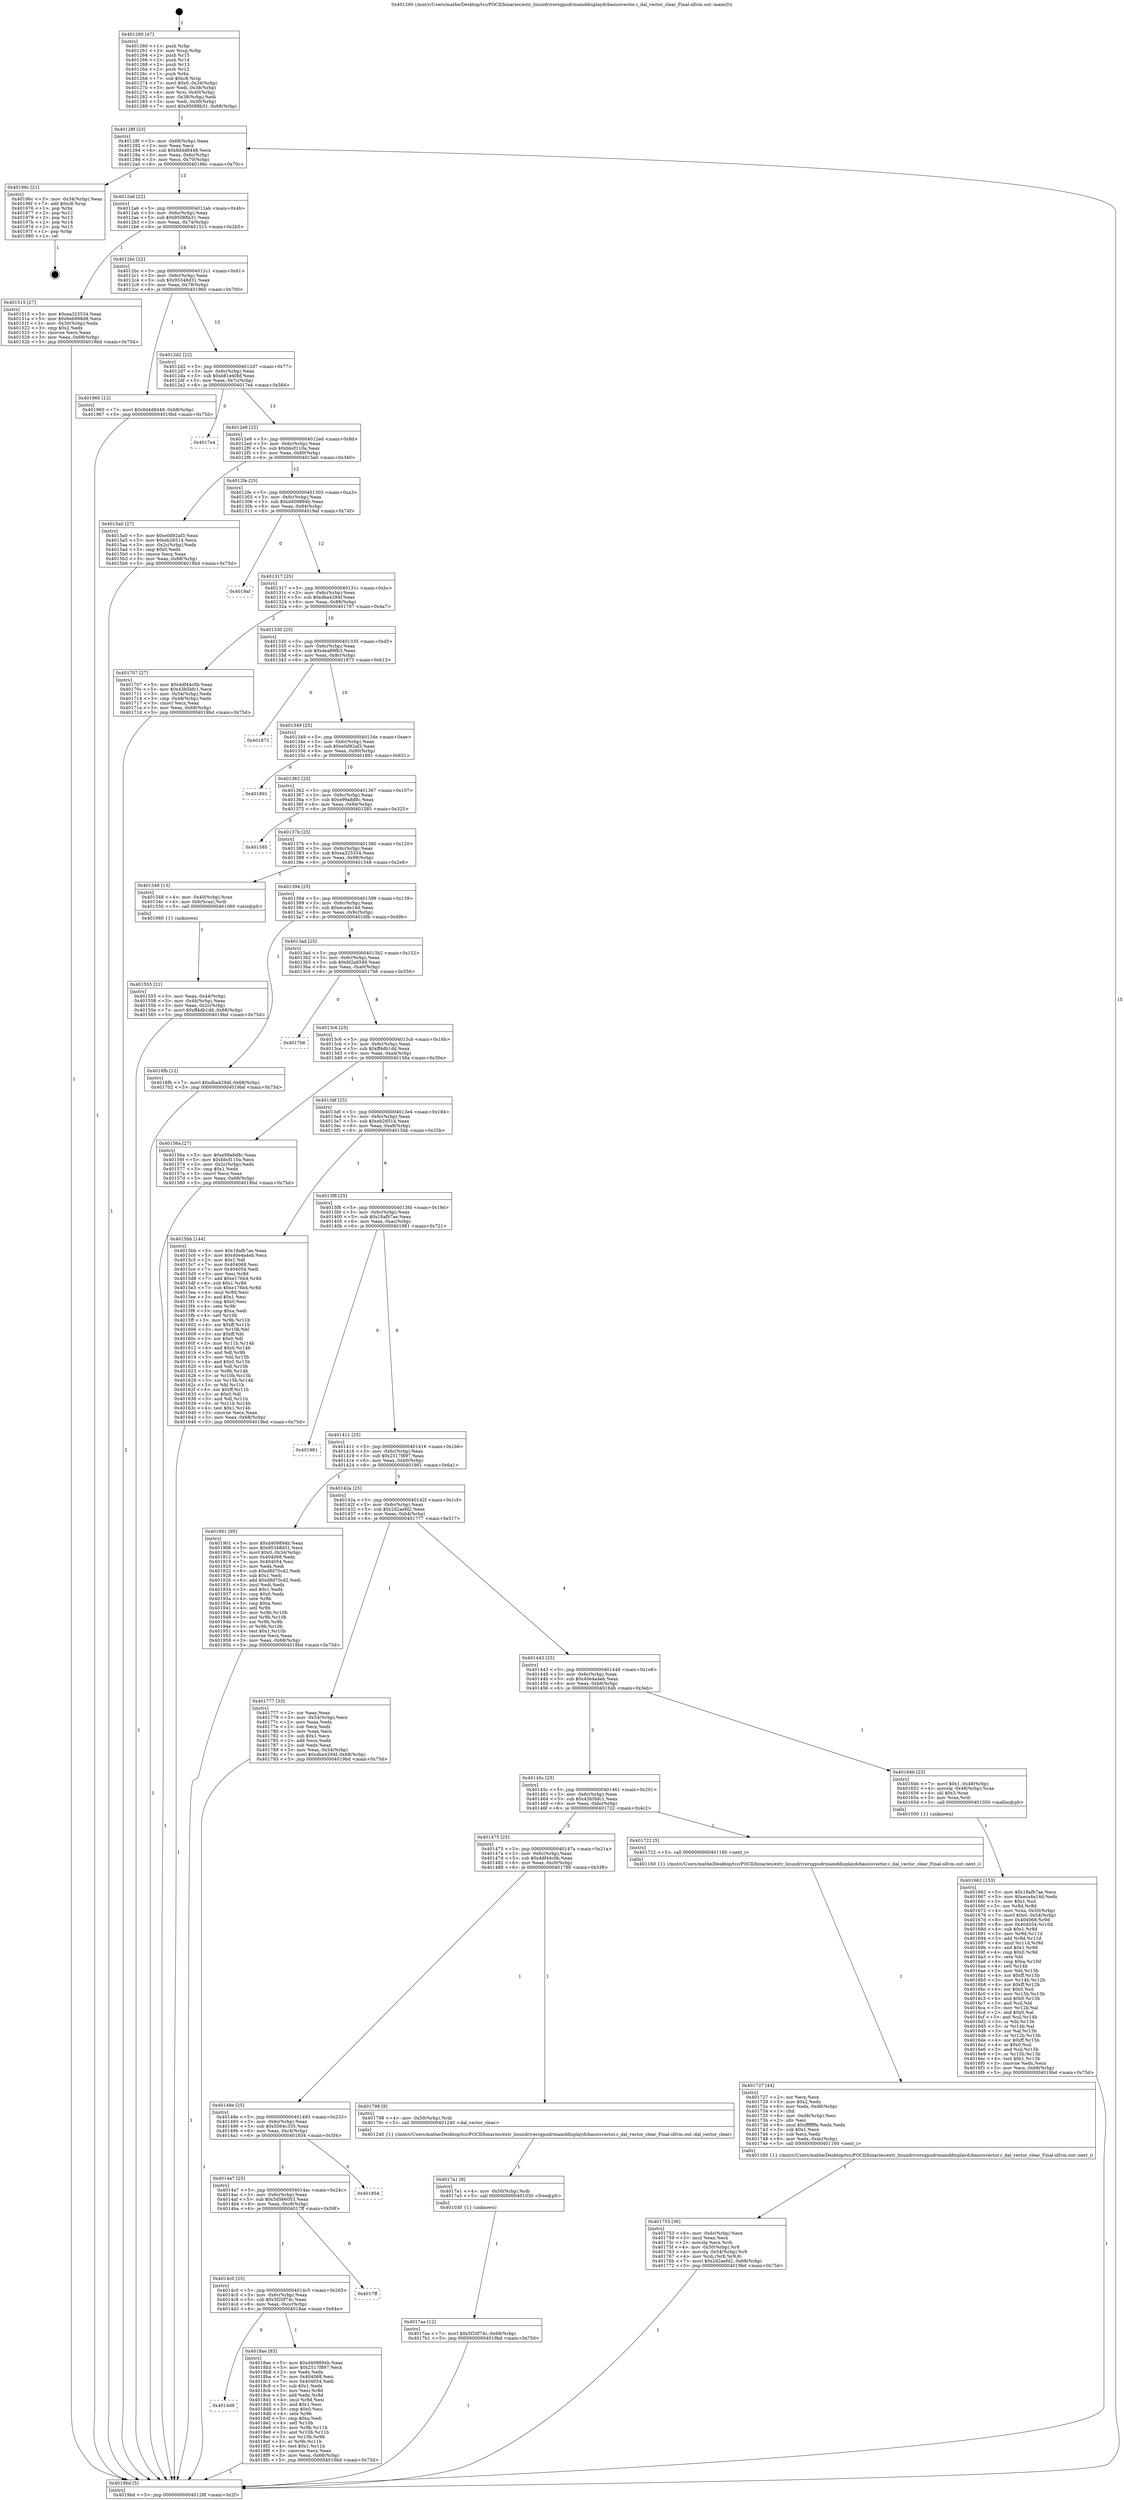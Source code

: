 digraph "0x401260" {
  label = "0x401260 (/mnt/c/Users/mathe/Desktop/tcc/POCII/binaries/extr_linuxdriversgpudrmamddisplaydcbasicsvector.c_dal_vector_clear_Final-ollvm.out::main(0))"
  labelloc = "t"
  node[shape=record]

  Entry [label="",width=0.3,height=0.3,shape=circle,fillcolor=black,style=filled]
  "0x40128f" [label="{
     0x40128f [23]\l
     | [instrs]\l
     &nbsp;&nbsp;0x40128f \<+3\>: mov -0x68(%rbp),%eax\l
     &nbsp;&nbsp;0x401292 \<+2\>: mov %eax,%ecx\l
     &nbsp;&nbsp;0x401294 \<+6\>: sub $0x8d4d8448,%ecx\l
     &nbsp;&nbsp;0x40129a \<+3\>: mov %eax,-0x6c(%rbp)\l
     &nbsp;&nbsp;0x40129d \<+3\>: mov %ecx,-0x70(%rbp)\l
     &nbsp;&nbsp;0x4012a0 \<+6\>: je 000000000040196c \<main+0x70c\>\l
  }"]
  "0x40196c" [label="{
     0x40196c [21]\l
     | [instrs]\l
     &nbsp;&nbsp;0x40196c \<+3\>: mov -0x34(%rbp),%eax\l
     &nbsp;&nbsp;0x40196f \<+7\>: add $0xc8,%rsp\l
     &nbsp;&nbsp;0x401976 \<+1\>: pop %rbx\l
     &nbsp;&nbsp;0x401977 \<+2\>: pop %r12\l
     &nbsp;&nbsp;0x401979 \<+2\>: pop %r13\l
     &nbsp;&nbsp;0x40197b \<+2\>: pop %r14\l
     &nbsp;&nbsp;0x40197d \<+2\>: pop %r15\l
     &nbsp;&nbsp;0x40197f \<+1\>: pop %rbp\l
     &nbsp;&nbsp;0x401980 \<+1\>: ret\l
  }"]
  "0x4012a6" [label="{
     0x4012a6 [22]\l
     | [instrs]\l
     &nbsp;&nbsp;0x4012a6 \<+5\>: jmp 00000000004012ab \<main+0x4b\>\l
     &nbsp;&nbsp;0x4012ab \<+3\>: mov -0x6c(%rbp),%eax\l
     &nbsp;&nbsp;0x4012ae \<+5\>: sub $0x95088b31,%eax\l
     &nbsp;&nbsp;0x4012b3 \<+3\>: mov %eax,-0x74(%rbp)\l
     &nbsp;&nbsp;0x4012b6 \<+6\>: je 0000000000401515 \<main+0x2b5\>\l
  }"]
  Exit [label="",width=0.3,height=0.3,shape=circle,fillcolor=black,style=filled,peripheries=2]
  "0x401515" [label="{
     0x401515 [27]\l
     | [instrs]\l
     &nbsp;&nbsp;0x401515 \<+5\>: mov $0xea325534,%eax\l
     &nbsp;&nbsp;0x40151a \<+5\>: mov $0x6eb998d8,%ecx\l
     &nbsp;&nbsp;0x40151f \<+3\>: mov -0x30(%rbp),%edx\l
     &nbsp;&nbsp;0x401522 \<+3\>: cmp $0x2,%edx\l
     &nbsp;&nbsp;0x401525 \<+3\>: cmovne %ecx,%eax\l
     &nbsp;&nbsp;0x401528 \<+3\>: mov %eax,-0x68(%rbp)\l
     &nbsp;&nbsp;0x40152b \<+5\>: jmp 00000000004019bd \<main+0x75d\>\l
  }"]
  "0x4012bc" [label="{
     0x4012bc [22]\l
     | [instrs]\l
     &nbsp;&nbsp;0x4012bc \<+5\>: jmp 00000000004012c1 \<main+0x61\>\l
     &nbsp;&nbsp;0x4012c1 \<+3\>: mov -0x6c(%rbp),%eax\l
     &nbsp;&nbsp;0x4012c4 \<+5\>: sub $0x95348d31,%eax\l
     &nbsp;&nbsp;0x4012c9 \<+3\>: mov %eax,-0x78(%rbp)\l
     &nbsp;&nbsp;0x4012cc \<+6\>: je 0000000000401960 \<main+0x700\>\l
  }"]
  "0x4019bd" [label="{
     0x4019bd [5]\l
     | [instrs]\l
     &nbsp;&nbsp;0x4019bd \<+5\>: jmp 000000000040128f \<main+0x2f\>\l
  }"]
  "0x401260" [label="{
     0x401260 [47]\l
     | [instrs]\l
     &nbsp;&nbsp;0x401260 \<+1\>: push %rbp\l
     &nbsp;&nbsp;0x401261 \<+3\>: mov %rsp,%rbp\l
     &nbsp;&nbsp;0x401264 \<+2\>: push %r15\l
     &nbsp;&nbsp;0x401266 \<+2\>: push %r14\l
     &nbsp;&nbsp;0x401268 \<+2\>: push %r13\l
     &nbsp;&nbsp;0x40126a \<+2\>: push %r12\l
     &nbsp;&nbsp;0x40126c \<+1\>: push %rbx\l
     &nbsp;&nbsp;0x40126d \<+7\>: sub $0xc8,%rsp\l
     &nbsp;&nbsp;0x401274 \<+7\>: movl $0x0,-0x34(%rbp)\l
     &nbsp;&nbsp;0x40127b \<+3\>: mov %edi,-0x38(%rbp)\l
     &nbsp;&nbsp;0x40127e \<+4\>: mov %rsi,-0x40(%rbp)\l
     &nbsp;&nbsp;0x401282 \<+3\>: mov -0x38(%rbp),%edi\l
     &nbsp;&nbsp;0x401285 \<+3\>: mov %edi,-0x30(%rbp)\l
     &nbsp;&nbsp;0x401288 \<+7\>: movl $0x95088b31,-0x68(%rbp)\l
  }"]
  "0x4014d9" [label="{
     0x4014d9\l
  }", style=dashed]
  "0x401960" [label="{
     0x401960 [12]\l
     | [instrs]\l
     &nbsp;&nbsp;0x401960 \<+7\>: movl $0x8d4d8448,-0x68(%rbp)\l
     &nbsp;&nbsp;0x401967 \<+5\>: jmp 00000000004019bd \<main+0x75d\>\l
  }"]
  "0x4012d2" [label="{
     0x4012d2 [22]\l
     | [instrs]\l
     &nbsp;&nbsp;0x4012d2 \<+5\>: jmp 00000000004012d7 \<main+0x77\>\l
     &nbsp;&nbsp;0x4012d7 \<+3\>: mov -0x6c(%rbp),%eax\l
     &nbsp;&nbsp;0x4012da \<+5\>: sub $0xb81e40bf,%eax\l
     &nbsp;&nbsp;0x4012df \<+3\>: mov %eax,-0x7c(%rbp)\l
     &nbsp;&nbsp;0x4012e2 \<+6\>: je 00000000004017e4 \<main+0x584\>\l
  }"]
  "0x4018ae" [label="{
     0x4018ae [83]\l
     | [instrs]\l
     &nbsp;&nbsp;0x4018ae \<+5\>: mov $0xd409894b,%eax\l
     &nbsp;&nbsp;0x4018b3 \<+5\>: mov $0x2517f897,%ecx\l
     &nbsp;&nbsp;0x4018b8 \<+2\>: xor %edx,%edx\l
     &nbsp;&nbsp;0x4018ba \<+7\>: mov 0x404068,%esi\l
     &nbsp;&nbsp;0x4018c1 \<+7\>: mov 0x404054,%edi\l
     &nbsp;&nbsp;0x4018c8 \<+3\>: sub $0x1,%edx\l
     &nbsp;&nbsp;0x4018cb \<+3\>: mov %esi,%r8d\l
     &nbsp;&nbsp;0x4018ce \<+3\>: add %edx,%r8d\l
     &nbsp;&nbsp;0x4018d1 \<+4\>: imul %r8d,%esi\l
     &nbsp;&nbsp;0x4018d5 \<+3\>: and $0x1,%esi\l
     &nbsp;&nbsp;0x4018d8 \<+3\>: cmp $0x0,%esi\l
     &nbsp;&nbsp;0x4018db \<+4\>: sete %r9b\l
     &nbsp;&nbsp;0x4018df \<+3\>: cmp $0xa,%edi\l
     &nbsp;&nbsp;0x4018e2 \<+4\>: setl %r10b\l
     &nbsp;&nbsp;0x4018e6 \<+3\>: mov %r9b,%r11b\l
     &nbsp;&nbsp;0x4018e9 \<+3\>: and %r10b,%r11b\l
     &nbsp;&nbsp;0x4018ec \<+3\>: xor %r10b,%r9b\l
     &nbsp;&nbsp;0x4018ef \<+3\>: or %r9b,%r11b\l
     &nbsp;&nbsp;0x4018f2 \<+4\>: test $0x1,%r11b\l
     &nbsp;&nbsp;0x4018f6 \<+3\>: cmovne %ecx,%eax\l
     &nbsp;&nbsp;0x4018f9 \<+3\>: mov %eax,-0x68(%rbp)\l
     &nbsp;&nbsp;0x4018fc \<+5\>: jmp 00000000004019bd \<main+0x75d\>\l
  }"]
  "0x4017e4" [label="{
     0x4017e4\l
  }", style=dashed]
  "0x4012e8" [label="{
     0x4012e8 [22]\l
     | [instrs]\l
     &nbsp;&nbsp;0x4012e8 \<+5\>: jmp 00000000004012ed \<main+0x8d\>\l
     &nbsp;&nbsp;0x4012ed \<+3\>: mov -0x6c(%rbp),%eax\l
     &nbsp;&nbsp;0x4012f0 \<+5\>: sub $0xbbcf110a,%eax\l
     &nbsp;&nbsp;0x4012f5 \<+3\>: mov %eax,-0x80(%rbp)\l
     &nbsp;&nbsp;0x4012f8 \<+6\>: je 00000000004015a0 \<main+0x340\>\l
  }"]
  "0x4014c0" [label="{
     0x4014c0 [25]\l
     | [instrs]\l
     &nbsp;&nbsp;0x4014c0 \<+5\>: jmp 00000000004014c5 \<main+0x265\>\l
     &nbsp;&nbsp;0x4014c5 \<+3\>: mov -0x6c(%rbp),%eax\l
     &nbsp;&nbsp;0x4014c8 \<+5\>: sub $0x5f20f74c,%eax\l
     &nbsp;&nbsp;0x4014cd \<+6\>: mov %eax,-0xcc(%rbp)\l
     &nbsp;&nbsp;0x4014d3 \<+6\>: je 00000000004018ae \<main+0x64e\>\l
  }"]
  "0x4015a0" [label="{
     0x4015a0 [27]\l
     | [instrs]\l
     &nbsp;&nbsp;0x4015a0 \<+5\>: mov $0xe0d92af3,%eax\l
     &nbsp;&nbsp;0x4015a5 \<+5\>: mov $0xeb26514,%ecx\l
     &nbsp;&nbsp;0x4015aa \<+3\>: mov -0x2c(%rbp),%edx\l
     &nbsp;&nbsp;0x4015ad \<+3\>: cmp $0x0,%edx\l
     &nbsp;&nbsp;0x4015b0 \<+3\>: cmove %ecx,%eax\l
     &nbsp;&nbsp;0x4015b3 \<+3\>: mov %eax,-0x68(%rbp)\l
     &nbsp;&nbsp;0x4015b6 \<+5\>: jmp 00000000004019bd \<main+0x75d\>\l
  }"]
  "0x4012fe" [label="{
     0x4012fe [25]\l
     | [instrs]\l
     &nbsp;&nbsp;0x4012fe \<+5\>: jmp 0000000000401303 \<main+0xa3\>\l
     &nbsp;&nbsp;0x401303 \<+3\>: mov -0x6c(%rbp),%eax\l
     &nbsp;&nbsp;0x401306 \<+5\>: sub $0xd409894b,%eax\l
     &nbsp;&nbsp;0x40130b \<+6\>: mov %eax,-0x84(%rbp)\l
     &nbsp;&nbsp;0x401311 \<+6\>: je 00000000004019af \<main+0x74f\>\l
  }"]
  "0x4017ff" [label="{
     0x4017ff\l
  }", style=dashed]
  "0x4019af" [label="{
     0x4019af\l
  }", style=dashed]
  "0x401317" [label="{
     0x401317 [25]\l
     | [instrs]\l
     &nbsp;&nbsp;0x401317 \<+5\>: jmp 000000000040131c \<main+0xbc\>\l
     &nbsp;&nbsp;0x40131c \<+3\>: mov -0x6c(%rbp),%eax\l
     &nbsp;&nbsp;0x40131f \<+5\>: sub $0xdba4294f,%eax\l
     &nbsp;&nbsp;0x401324 \<+6\>: mov %eax,-0x88(%rbp)\l
     &nbsp;&nbsp;0x40132a \<+6\>: je 0000000000401707 \<main+0x4a7\>\l
  }"]
  "0x4014a7" [label="{
     0x4014a7 [25]\l
     | [instrs]\l
     &nbsp;&nbsp;0x4014a7 \<+5\>: jmp 00000000004014ac \<main+0x24c\>\l
     &nbsp;&nbsp;0x4014ac \<+3\>: mov -0x6c(%rbp),%eax\l
     &nbsp;&nbsp;0x4014af \<+5\>: sub $0x5d566053,%eax\l
     &nbsp;&nbsp;0x4014b4 \<+6\>: mov %eax,-0xc8(%rbp)\l
     &nbsp;&nbsp;0x4014ba \<+6\>: je 00000000004017ff \<main+0x59f\>\l
  }"]
  "0x401707" [label="{
     0x401707 [27]\l
     | [instrs]\l
     &nbsp;&nbsp;0x401707 \<+5\>: mov $0x4df44c0b,%eax\l
     &nbsp;&nbsp;0x40170c \<+5\>: mov $0x43b5bfc1,%ecx\l
     &nbsp;&nbsp;0x401711 \<+3\>: mov -0x54(%rbp),%edx\l
     &nbsp;&nbsp;0x401714 \<+3\>: cmp -0x48(%rbp),%edx\l
     &nbsp;&nbsp;0x401717 \<+3\>: cmovl %ecx,%eax\l
     &nbsp;&nbsp;0x40171a \<+3\>: mov %eax,-0x68(%rbp)\l
     &nbsp;&nbsp;0x40171d \<+5\>: jmp 00000000004019bd \<main+0x75d\>\l
  }"]
  "0x401330" [label="{
     0x401330 [25]\l
     | [instrs]\l
     &nbsp;&nbsp;0x401330 \<+5\>: jmp 0000000000401335 \<main+0xd5\>\l
     &nbsp;&nbsp;0x401335 \<+3\>: mov -0x6c(%rbp),%eax\l
     &nbsp;&nbsp;0x401338 \<+5\>: sub $0xdea89fb3,%eax\l
     &nbsp;&nbsp;0x40133d \<+6\>: mov %eax,-0x8c(%rbp)\l
     &nbsp;&nbsp;0x401343 \<+6\>: je 0000000000401873 \<main+0x613\>\l
  }"]
  "0x401854" [label="{
     0x401854\l
  }", style=dashed]
  "0x401873" [label="{
     0x401873\l
  }", style=dashed]
  "0x401349" [label="{
     0x401349 [25]\l
     | [instrs]\l
     &nbsp;&nbsp;0x401349 \<+5\>: jmp 000000000040134e \<main+0xee\>\l
     &nbsp;&nbsp;0x40134e \<+3\>: mov -0x6c(%rbp),%eax\l
     &nbsp;&nbsp;0x401351 \<+5\>: sub $0xe0d92af3,%eax\l
     &nbsp;&nbsp;0x401356 \<+6\>: mov %eax,-0x90(%rbp)\l
     &nbsp;&nbsp;0x40135c \<+6\>: je 0000000000401891 \<main+0x631\>\l
  }"]
  "0x4017aa" [label="{
     0x4017aa [12]\l
     | [instrs]\l
     &nbsp;&nbsp;0x4017aa \<+7\>: movl $0x5f20f74c,-0x68(%rbp)\l
     &nbsp;&nbsp;0x4017b1 \<+5\>: jmp 00000000004019bd \<main+0x75d\>\l
  }"]
  "0x401891" [label="{
     0x401891\l
  }", style=dashed]
  "0x401362" [label="{
     0x401362 [25]\l
     | [instrs]\l
     &nbsp;&nbsp;0x401362 \<+5\>: jmp 0000000000401367 \<main+0x107\>\l
     &nbsp;&nbsp;0x401367 \<+3\>: mov -0x6c(%rbp),%eax\l
     &nbsp;&nbsp;0x40136a \<+5\>: sub $0xe99a8d8c,%eax\l
     &nbsp;&nbsp;0x40136f \<+6\>: mov %eax,-0x94(%rbp)\l
     &nbsp;&nbsp;0x401375 \<+6\>: je 0000000000401585 \<main+0x325\>\l
  }"]
  "0x4017a1" [label="{
     0x4017a1 [9]\l
     | [instrs]\l
     &nbsp;&nbsp;0x4017a1 \<+4\>: mov -0x50(%rbp),%rdi\l
     &nbsp;&nbsp;0x4017a5 \<+5\>: call 0000000000401030 \<free@plt\>\l
     | [calls]\l
     &nbsp;&nbsp;0x401030 \{1\} (unknown)\l
  }"]
  "0x401585" [label="{
     0x401585\l
  }", style=dashed]
  "0x40137b" [label="{
     0x40137b [25]\l
     | [instrs]\l
     &nbsp;&nbsp;0x40137b \<+5\>: jmp 0000000000401380 \<main+0x120\>\l
     &nbsp;&nbsp;0x401380 \<+3\>: mov -0x6c(%rbp),%eax\l
     &nbsp;&nbsp;0x401383 \<+5\>: sub $0xea325534,%eax\l
     &nbsp;&nbsp;0x401388 \<+6\>: mov %eax,-0x98(%rbp)\l
     &nbsp;&nbsp;0x40138e \<+6\>: je 0000000000401548 \<main+0x2e8\>\l
  }"]
  "0x40148e" [label="{
     0x40148e [25]\l
     | [instrs]\l
     &nbsp;&nbsp;0x40148e \<+5\>: jmp 0000000000401493 \<main+0x233\>\l
     &nbsp;&nbsp;0x401493 \<+3\>: mov -0x6c(%rbp),%eax\l
     &nbsp;&nbsp;0x401496 \<+5\>: sub $0x5564c335,%eax\l
     &nbsp;&nbsp;0x40149b \<+6\>: mov %eax,-0xc4(%rbp)\l
     &nbsp;&nbsp;0x4014a1 \<+6\>: je 0000000000401854 \<main+0x5f4\>\l
  }"]
  "0x401548" [label="{
     0x401548 [13]\l
     | [instrs]\l
     &nbsp;&nbsp;0x401548 \<+4\>: mov -0x40(%rbp),%rax\l
     &nbsp;&nbsp;0x40154c \<+4\>: mov 0x8(%rax),%rdi\l
     &nbsp;&nbsp;0x401550 \<+5\>: call 0000000000401060 \<atoi@plt\>\l
     | [calls]\l
     &nbsp;&nbsp;0x401060 \{1\} (unknown)\l
  }"]
  "0x401394" [label="{
     0x401394 [25]\l
     | [instrs]\l
     &nbsp;&nbsp;0x401394 \<+5\>: jmp 0000000000401399 \<main+0x139\>\l
     &nbsp;&nbsp;0x401399 \<+3\>: mov -0x6c(%rbp),%eax\l
     &nbsp;&nbsp;0x40139c \<+5\>: sub $0xeca4e14d,%eax\l
     &nbsp;&nbsp;0x4013a1 \<+6\>: mov %eax,-0x9c(%rbp)\l
     &nbsp;&nbsp;0x4013a7 \<+6\>: je 00000000004016fb \<main+0x49b\>\l
  }"]
  "0x401555" [label="{
     0x401555 [21]\l
     | [instrs]\l
     &nbsp;&nbsp;0x401555 \<+3\>: mov %eax,-0x44(%rbp)\l
     &nbsp;&nbsp;0x401558 \<+3\>: mov -0x44(%rbp),%eax\l
     &nbsp;&nbsp;0x40155b \<+3\>: mov %eax,-0x2c(%rbp)\l
     &nbsp;&nbsp;0x40155e \<+7\>: movl $0xff4db1dd,-0x68(%rbp)\l
     &nbsp;&nbsp;0x401565 \<+5\>: jmp 00000000004019bd \<main+0x75d\>\l
  }"]
  "0x401798" [label="{
     0x401798 [9]\l
     | [instrs]\l
     &nbsp;&nbsp;0x401798 \<+4\>: mov -0x50(%rbp),%rdi\l
     &nbsp;&nbsp;0x40179c \<+5\>: call 0000000000401240 \<dal_vector_clear\>\l
     | [calls]\l
     &nbsp;&nbsp;0x401240 \{1\} (/mnt/c/Users/mathe/Desktop/tcc/POCII/binaries/extr_linuxdriversgpudrmamddisplaydcbasicsvector.c_dal_vector_clear_Final-ollvm.out::dal_vector_clear)\l
  }"]
  "0x4016fb" [label="{
     0x4016fb [12]\l
     | [instrs]\l
     &nbsp;&nbsp;0x4016fb \<+7\>: movl $0xdba4294f,-0x68(%rbp)\l
     &nbsp;&nbsp;0x401702 \<+5\>: jmp 00000000004019bd \<main+0x75d\>\l
  }"]
  "0x4013ad" [label="{
     0x4013ad [25]\l
     | [instrs]\l
     &nbsp;&nbsp;0x4013ad \<+5\>: jmp 00000000004013b2 \<main+0x152\>\l
     &nbsp;&nbsp;0x4013b2 \<+3\>: mov -0x6c(%rbp),%eax\l
     &nbsp;&nbsp;0x4013b5 \<+5\>: sub $0xfd2a8549,%eax\l
     &nbsp;&nbsp;0x4013ba \<+6\>: mov %eax,-0xa0(%rbp)\l
     &nbsp;&nbsp;0x4013c0 \<+6\>: je 00000000004017b6 \<main+0x556\>\l
  }"]
  "0x401753" [label="{
     0x401753 [36]\l
     | [instrs]\l
     &nbsp;&nbsp;0x401753 \<+6\>: mov -0xdc(%rbp),%ecx\l
     &nbsp;&nbsp;0x401759 \<+3\>: imul %eax,%ecx\l
     &nbsp;&nbsp;0x40175c \<+3\>: movslq %ecx,%rdi\l
     &nbsp;&nbsp;0x40175f \<+4\>: mov -0x50(%rbp),%r8\l
     &nbsp;&nbsp;0x401763 \<+4\>: movslq -0x54(%rbp),%r9\l
     &nbsp;&nbsp;0x401767 \<+4\>: mov %rdi,(%r8,%r9,8)\l
     &nbsp;&nbsp;0x40176b \<+7\>: movl $0x2d2aefd2,-0x68(%rbp)\l
     &nbsp;&nbsp;0x401772 \<+5\>: jmp 00000000004019bd \<main+0x75d\>\l
  }"]
  "0x4017b6" [label="{
     0x4017b6\l
  }", style=dashed]
  "0x4013c6" [label="{
     0x4013c6 [25]\l
     | [instrs]\l
     &nbsp;&nbsp;0x4013c6 \<+5\>: jmp 00000000004013cb \<main+0x16b\>\l
     &nbsp;&nbsp;0x4013cb \<+3\>: mov -0x6c(%rbp),%eax\l
     &nbsp;&nbsp;0x4013ce \<+5\>: sub $0xff4db1dd,%eax\l
     &nbsp;&nbsp;0x4013d3 \<+6\>: mov %eax,-0xa4(%rbp)\l
     &nbsp;&nbsp;0x4013d9 \<+6\>: je 000000000040156a \<main+0x30a\>\l
  }"]
  "0x401727" [label="{
     0x401727 [44]\l
     | [instrs]\l
     &nbsp;&nbsp;0x401727 \<+2\>: xor %ecx,%ecx\l
     &nbsp;&nbsp;0x401729 \<+5\>: mov $0x2,%edx\l
     &nbsp;&nbsp;0x40172e \<+6\>: mov %edx,-0xd8(%rbp)\l
     &nbsp;&nbsp;0x401734 \<+1\>: cltd\l
     &nbsp;&nbsp;0x401735 \<+6\>: mov -0xd8(%rbp),%esi\l
     &nbsp;&nbsp;0x40173b \<+2\>: idiv %esi\l
     &nbsp;&nbsp;0x40173d \<+6\>: imul $0xfffffffe,%edx,%edx\l
     &nbsp;&nbsp;0x401743 \<+3\>: sub $0x1,%ecx\l
     &nbsp;&nbsp;0x401746 \<+2\>: sub %ecx,%edx\l
     &nbsp;&nbsp;0x401748 \<+6\>: mov %edx,-0xdc(%rbp)\l
     &nbsp;&nbsp;0x40174e \<+5\>: call 0000000000401160 \<next_i\>\l
     | [calls]\l
     &nbsp;&nbsp;0x401160 \{1\} (/mnt/c/Users/mathe/Desktop/tcc/POCII/binaries/extr_linuxdriversgpudrmamddisplaydcbasicsvector.c_dal_vector_clear_Final-ollvm.out::next_i)\l
  }"]
  "0x40156a" [label="{
     0x40156a [27]\l
     | [instrs]\l
     &nbsp;&nbsp;0x40156a \<+5\>: mov $0xe99a8d8c,%eax\l
     &nbsp;&nbsp;0x40156f \<+5\>: mov $0xbbcf110a,%ecx\l
     &nbsp;&nbsp;0x401574 \<+3\>: mov -0x2c(%rbp),%edx\l
     &nbsp;&nbsp;0x401577 \<+3\>: cmp $0x1,%edx\l
     &nbsp;&nbsp;0x40157a \<+3\>: cmovl %ecx,%eax\l
     &nbsp;&nbsp;0x40157d \<+3\>: mov %eax,-0x68(%rbp)\l
     &nbsp;&nbsp;0x401580 \<+5\>: jmp 00000000004019bd \<main+0x75d\>\l
  }"]
  "0x4013df" [label="{
     0x4013df [25]\l
     | [instrs]\l
     &nbsp;&nbsp;0x4013df \<+5\>: jmp 00000000004013e4 \<main+0x184\>\l
     &nbsp;&nbsp;0x4013e4 \<+3\>: mov -0x6c(%rbp),%eax\l
     &nbsp;&nbsp;0x4013e7 \<+5\>: sub $0xeb26514,%eax\l
     &nbsp;&nbsp;0x4013ec \<+6\>: mov %eax,-0xa8(%rbp)\l
     &nbsp;&nbsp;0x4013f2 \<+6\>: je 00000000004015bb \<main+0x35b\>\l
  }"]
  "0x401475" [label="{
     0x401475 [25]\l
     | [instrs]\l
     &nbsp;&nbsp;0x401475 \<+5\>: jmp 000000000040147a \<main+0x21a\>\l
     &nbsp;&nbsp;0x40147a \<+3\>: mov -0x6c(%rbp),%eax\l
     &nbsp;&nbsp;0x40147d \<+5\>: sub $0x4df44c0b,%eax\l
     &nbsp;&nbsp;0x401482 \<+6\>: mov %eax,-0xc0(%rbp)\l
     &nbsp;&nbsp;0x401488 \<+6\>: je 0000000000401798 \<main+0x538\>\l
  }"]
  "0x4015bb" [label="{
     0x4015bb [144]\l
     | [instrs]\l
     &nbsp;&nbsp;0x4015bb \<+5\>: mov $0x18afb7ae,%eax\l
     &nbsp;&nbsp;0x4015c0 \<+5\>: mov $0x40e4a4eb,%ecx\l
     &nbsp;&nbsp;0x4015c5 \<+2\>: mov $0x1,%dl\l
     &nbsp;&nbsp;0x4015c7 \<+7\>: mov 0x404068,%esi\l
     &nbsp;&nbsp;0x4015ce \<+7\>: mov 0x404054,%edi\l
     &nbsp;&nbsp;0x4015d5 \<+3\>: mov %esi,%r8d\l
     &nbsp;&nbsp;0x4015d8 \<+7\>: add $0xe176b4,%r8d\l
     &nbsp;&nbsp;0x4015df \<+4\>: sub $0x1,%r8d\l
     &nbsp;&nbsp;0x4015e3 \<+7\>: sub $0xe176b4,%r8d\l
     &nbsp;&nbsp;0x4015ea \<+4\>: imul %r8d,%esi\l
     &nbsp;&nbsp;0x4015ee \<+3\>: and $0x1,%esi\l
     &nbsp;&nbsp;0x4015f1 \<+3\>: cmp $0x0,%esi\l
     &nbsp;&nbsp;0x4015f4 \<+4\>: sete %r9b\l
     &nbsp;&nbsp;0x4015f8 \<+3\>: cmp $0xa,%edi\l
     &nbsp;&nbsp;0x4015fb \<+4\>: setl %r10b\l
     &nbsp;&nbsp;0x4015ff \<+3\>: mov %r9b,%r11b\l
     &nbsp;&nbsp;0x401602 \<+4\>: xor $0xff,%r11b\l
     &nbsp;&nbsp;0x401606 \<+3\>: mov %r10b,%bl\l
     &nbsp;&nbsp;0x401609 \<+3\>: xor $0xff,%bl\l
     &nbsp;&nbsp;0x40160c \<+3\>: xor $0x0,%dl\l
     &nbsp;&nbsp;0x40160f \<+3\>: mov %r11b,%r14b\l
     &nbsp;&nbsp;0x401612 \<+4\>: and $0x0,%r14b\l
     &nbsp;&nbsp;0x401616 \<+3\>: and %dl,%r9b\l
     &nbsp;&nbsp;0x401619 \<+3\>: mov %bl,%r15b\l
     &nbsp;&nbsp;0x40161c \<+4\>: and $0x0,%r15b\l
     &nbsp;&nbsp;0x401620 \<+3\>: and %dl,%r10b\l
     &nbsp;&nbsp;0x401623 \<+3\>: or %r9b,%r14b\l
     &nbsp;&nbsp;0x401626 \<+3\>: or %r10b,%r15b\l
     &nbsp;&nbsp;0x401629 \<+3\>: xor %r15b,%r14b\l
     &nbsp;&nbsp;0x40162c \<+3\>: or %bl,%r11b\l
     &nbsp;&nbsp;0x40162f \<+4\>: xor $0xff,%r11b\l
     &nbsp;&nbsp;0x401633 \<+3\>: or $0x0,%dl\l
     &nbsp;&nbsp;0x401636 \<+3\>: and %dl,%r11b\l
     &nbsp;&nbsp;0x401639 \<+3\>: or %r11b,%r14b\l
     &nbsp;&nbsp;0x40163c \<+4\>: test $0x1,%r14b\l
     &nbsp;&nbsp;0x401640 \<+3\>: cmovne %ecx,%eax\l
     &nbsp;&nbsp;0x401643 \<+3\>: mov %eax,-0x68(%rbp)\l
     &nbsp;&nbsp;0x401646 \<+5\>: jmp 00000000004019bd \<main+0x75d\>\l
  }"]
  "0x4013f8" [label="{
     0x4013f8 [25]\l
     | [instrs]\l
     &nbsp;&nbsp;0x4013f8 \<+5\>: jmp 00000000004013fd \<main+0x19d\>\l
     &nbsp;&nbsp;0x4013fd \<+3\>: mov -0x6c(%rbp),%eax\l
     &nbsp;&nbsp;0x401400 \<+5\>: sub $0x18afb7ae,%eax\l
     &nbsp;&nbsp;0x401405 \<+6\>: mov %eax,-0xac(%rbp)\l
     &nbsp;&nbsp;0x40140b \<+6\>: je 0000000000401981 \<main+0x721\>\l
  }"]
  "0x401722" [label="{
     0x401722 [5]\l
     | [instrs]\l
     &nbsp;&nbsp;0x401722 \<+5\>: call 0000000000401160 \<next_i\>\l
     | [calls]\l
     &nbsp;&nbsp;0x401160 \{1\} (/mnt/c/Users/mathe/Desktop/tcc/POCII/binaries/extr_linuxdriversgpudrmamddisplaydcbasicsvector.c_dal_vector_clear_Final-ollvm.out::next_i)\l
  }"]
  "0x401981" [label="{
     0x401981\l
  }", style=dashed]
  "0x401411" [label="{
     0x401411 [25]\l
     | [instrs]\l
     &nbsp;&nbsp;0x401411 \<+5\>: jmp 0000000000401416 \<main+0x1b6\>\l
     &nbsp;&nbsp;0x401416 \<+3\>: mov -0x6c(%rbp),%eax\l
     &nbsp;&nbsp;0x401419 \<+5\>: sub $0x2517f897,%eax\l
     &nbsp;&nbsp;0x40141e \<+6\>: mov %eax,-0xb0(%rbp)\l
     &nbsp;&nbsp;0x401424 \<+6\>: je 0000000000401901 \<main+0x6a1\>\l
  }"]
  "0x401662" [label="{
     0x401662 [153]\l
     | [instrs]\l
     &nbsp;&nbsp;0x401662 \<+5\>: mov $0x18afb7ae,%ecx\l
     &nbsp;&nbsp;0x401667 \<+5\>: mov $0xeca4e14d,%edx\l
     &nbsp;&nbsp;0x40166c \<+3\>: mov $0x1,%sil\l
     &nbsp;&nbsp;0x40166f \<+3\>: xor %r8d,%r8d\l
     &nbsp;&nbsp;0x401672 \<+4\>: mov %rax,-0x50(%rbp)\l
     &nbsp;&nbsp;0x401676 \<+7\>: movl $0x0,-0x54(%rbp)\l
     &nbsp;&nbsp;0x40167d \<+8\>: mov 0x404068,%r9d\l
     &nbsp;&nbsp;0x401685 \<+8\>: mov 0x404054,%r10d\l
     &nbsp;&nbsp;0x40168d \<+4\>: sub $0x1,%r8d\l
     &nbsp;&nbsp;0x401691 \<+3\>: mov %r9d,%r11d\l
     &nbsp;&nbsp;0x401694 \<+3\>: add %r8d,%r11d\l
     &nbsp;&nbsp;0x401697 \<+4\>: imul %r11d,%r9d\l
     &nbsp;&nbsp;0x40169b \<+4\>: and $0x1,%r9d\l
     &nbsp;&nbsp;0x40169f \<+4\>: cmp $0x0,%r9d\l
     &nbsp;&nbsp;0x4016a3 \<+3\>: sete %bl\l
     &nbsp;&nbsp;0x4016a6 \<+4\>: cmp $0xa,%r10d\l
     &nbsp;&nbsp;0x4016aa \<+4\>: setl %r14b\l
     &nbsp;&nbsp;0x4016ae \<+3\>: mov %bl,%r15b\l
     &nbsp;&nbsp;0x4016b1 \<+4\>: xor $0xff,%r15b\l
     &nbsp;&nbsp;0x4016b5 \<+3\>: mov %r14b,%r12b\l
     &nbsp;&nbsp;0x4016b8 \<+4\>: xor $0xff,%r12b\l
     &nbsp;&nbsp;0x4016bc \<+4\>: xor $0x0,%sil\l
     &nbsp;&nbsp;0x4016c0 \<+3\>: mov %r15b,%r13b\l
     &nbsp;&nbsp;0x4016c3 \<+4\>: and $0x0,%r13b\l
     &nbsp;&nbsp;0x4016c7 \<+3\>: and %sil,%bl\l
     &nbsp;&nbsp;0x4016ca \<+3\>: mov %r12b,%al\l
     &nbsp;&nbsp;0x4016cd \<+2\>: and $0x0,%al\l
     &nbsp;&nbsp;0x4016cf \<+3\>: and %sil,%r14b\l
     &nbsp;&nbsp;0x4016d2 \<+3\>: or %bl,%r13b\l
     &nbsp;&nbsp;0x4016d5 \<+3\>: or %r14b,%al\l
     &nbsp;&nbsp;0x4016d8 \<+3\>: xor %al,%r13b\l
     &nbsp;&nbsp;0x4016db \<+3\>: or %r12b,%r15b\l
     &nbsp;&nbsp;0x4016de \<+4\>: xor $0xff,%r15b\l
     &nbsp;&nbsp;0x4016e2 \<+4\>: or $0x0,%sil\l
     &nbsp;&nbsp;0x4016e6 \<+3\>: and %sil,%r15b\l
     &nbsp;&nbsp;0x4016e9 \<+3\>: or %r15b,%r13b\l
     &nbsp;&nbsp;0x4016ec \<+4\>: test $0x1,%r13b\l
     &nbsp;&nbsp;0x4016f0 \<+3\>: cmovne %edx,%ecx\l
     &nbsp;&nbsp;0x4016f3 \<+3\>: mov %ecx,-0x68(%rbp)\l
     &nbsp;&nbsp;0x4016f6 \<+5\>: jmp 00000000004019bd \<main+0x75d\>\l
  }"]
  "0x401901" [label="{
     0x401901 [95]\l
     | [instrs]\l
     &nbsp;&nbsp;0x401901 \<+5\>: mov $0xd409894b,%eax\l
     &nbsp;&nbsp;0x401906 \<+5\>: mov $0x95348d31,%ecx\l
     &nbsp;&nbsp;0x40190b \<+7\>: movl $0x0,-0x34(%rbp)\l
     &nbsp;&nbsp;0x401912 \<+7\>: mov 0x404068,%edx\l
     &nbsp;&nbsp;0x401919 \<+7\>: mov 0x404054,%esi\l
     &nbsp;&nbsp;0x401920 \<+2\>: mov %edx,%edi\l
     &nbsp;&nbsp;0x401922 \<+6\>: sub $0xd8d70cd2,%edi\l
     &nbsp;&nbsp;0x401928 \<+3\>: sub $0x1,%edi\l
     &nbsp;&nbsp;0x40192b \<+6\>: add $0xd8d70cd2,%edi\l
     &nbsp;&nbsp;0x401931 \<+3\>: imul %edi,%edx\l
     &nbsp;&nbsp;0x401934 \<+3\>: and $0x1,%edx\l
     &nbsp;&nbsp;0x401937 \<+3\>: cmp $0x0,%edx\l
     &nbsp;&nbsp;0x40193a \<+4\>: sete %r8b\l
     &nbsp;&nbsp;0x40193e \<+3\>: cmp $0xa,%esi\l
     &nbsp;&nbsp;0x401941 \<+4\>: setl %r9b\l
     &nbsp;&nbsp;0x401945 \<+3\>: mov %r8b,%r10b\l
     &nbsp;&nbsp;0x401948 \<+3\>: and %r9b,%r10b\l
     &nbsp;&nbsp;0x40194b \<+3\>: xor %r9b,%r8b\l
     &nbsp;&nbsp;0x40194e \<+3\>: or %r8b,%r10b\l
     &nbsp;&nbsp;0x401951 \<+4\>: test $0x1,%r10b\l
     &nbsp;&nbsp;0x401955 \<+3\>: cmovne %ecx,%eax\l
     &nbsp;&nbsp;0x401958 \<+3\>: mov %eax,-0x68(%rbp)\l
     &nbsp;&nbsp;0x40195b \<+5\>: jmp 00000000004019bd \<main+0x75d\>\l
  }"]
  "0x40142a" [label="{
     0x40142a [25]\l
     | [instrs]\l
     &nbsp;&nbsp;0x40142a \<+5\>: jmp 000000000040142f \<main+0x1cf\>\l
     &nbsp;&nbsp;0x40142f \<+3\>: mov -0x6c(%rbp),%eax\l
     &nbsp;&nbsp;0x401432 \<+5\>: sub $0x2d2aefd2,%eax\l
     &nbsp;&nbsp;0x401437 \<+6\>: mov %eax,-0xb4(%rbp)\l
     &nbsp;&nbsp;0x40143d \<+6\>: je 0000000000401777 \<main+0x517\>\l
  }"]
  "0x40145c" [label="{
     0x40145c [25]\l
     | [instrs]\l
     &nbsp;&nbsp;0x40145c \<+5\>: jmp 0000000000401461 \<main+0x201\>\l
     &nbsp;&nbsp;0x401461 \<+3\>: mov -0x6c(%rbp),%eax\l
     &nbsp;&nbsp;0x401464 \<+5\>: sub $0x43b5bfc1,%eax\l
     &nbsp;&nbsp;0x401469 \<+6\>: mov %eax,-0xbc(%rbp)\l
     &nbsp;&nbsp;0x40146f \<+6\>: je 0000000000401722 \<main+0x4c2\>\l
  }"]
  "0x401777" [label="{
     0x401777 [33]\l
     | [instrs]\l
     &nbsp;&nbsp;0x401777 \<+2\>: xor %eax,%eax\l
     &nbsp;&nbsp;0x401779 \<+3\>: mov -0x54(%rbp),%ecx\l
     &nbsp;&nbsp;0x40177c \<+2\>: mov %eax,%edx\l
     &nbsp;&nbsp;0x40177e \<+2\>: sub %ecx,%edx\l
     &nbsp;&nbsp;0x401780 \<+2\>: mov %eax,%ecx\l
     &nbsp;&nbsp;0x401782 \<+3\>: sub $0x1,%ecx\l
     &nbsp;&nbsp;0x401785 \<+2\>: add %ecx,%edx\l
     &nbsp;&nbsp;0x401787 \<+2\>: sub %edx,%eax\l
     &nbsp;&nbsp;0x401789 \<+3\>: mov %eax,-0x54(%rbp)\l
     &nbsp;&nbsp;0x40178c \<+7\>: movl $0xdba4294f,-0x68(%rbp)\l
     &nbsp;&nbsp;0x401793 \<+5\>: jmp 00000000004019bd \<main+0x75d\>\l
  }"]
  "0x401443" [label="{
     0x401443 [25]\l
     | [instrs]\l
     &nbsp;&nbsp;0x401443 \<+5\>: jmp 0000000000401448 \<main+0x1e8\>\l
     &nbsp;&nbsp;0x401448 \<+3\>: mov -0x6c(%rbp),%eax\l
     &nbsp;&nbsp;0x40144b \<+5\>: sub $0x40e4a4eb,%eax\l
     &nbsp;&nbsp;0x401450 \<+6\>: mov %eax,-0xb8(%rbp)\l
     &nbsp;&nbsp;0x401456 \<+6\>: je 000000000040164b \<main+0x3eb\>\l
  }"]
  "0x40164b" [label="{
     0x40164b [23]\l
     | [instrs]\l
     &nbsp;&nbsp;0x40164b \<+7\>: movl $0x1,-0x48(%rbp)\l
     &nbsp;&nbsp;0x401652 \<+4\>: movslq -0x48(%rbp),%rax\l
     &nbsp;&nbsp;0x401656 \<+4\>: shl $0x3,%rax\l
     &nbsp;&nbsp;0x40165a \<+3\>: mov %rax,%rdi\l
     &nbsp;&nbsp;0x40165d \<+5\>: call 0000000000401050 \<malloc@plt\>\l
     | [calls]\l
     &nbsp;&nbsp;0x401050 \{1\} (unknown)\l
  }"]
  Entry -> "0x401260" [label=" 1"]
  "0x40128f" -> "0x40196c" [label=" 1"]
  "0x40128f" -> "0x4012a6" [label=" 15"]
  "0x40196c" -> Exit [label=" 1"]
  "0x4012a6" -> "0x401515" [label=" 1"]
  "0x4012a6" -> "0x4012bc" [label=" 14"]
  "0x401515" -> "0x4019bd" [label=" 1"]
  "0x401260" -> "0x40128f" [label=" 1"]
  "0x4019bd" -> "0x40128f" [label=" 15"]
  "0x401960" -> "0x4019bd" [label=" 1"]
  "0x4012bc" -> "0x401960" [label=" 1"]
  "0x4012bc" -> "0x4012d2" [label=" 13"]
  "0x401901" -> "0x4019bd" [label=" 1"]
  "0x4012d2" -> "0x4017e4" [label=" 0"]
  "0x4012d2" -> "0x4012e8" [label=" 13"]
  "0x4018ae" -> "0x4019bd" [label=" 1"]
  "0x4012e8" -> "0x4015a0" [label=" 1"]
  "0x4012e8" -> "0x4012fe" [label=" 12"]
  "0x4014c0" -> "0x4018ae" [label=" 1"]
  "0x4012fe" -> "0x4019af" [label=" 0"]
  "0x4012fe" -> "0x401317" [label=" 12"]
  "0x4014c0" -> "0x4014d9" [label=" 0"]
  "0x401317" -> "0x401707" [label=" 2"]
  "0x401317" -> "0x401330" [label=" 10"]
  "0x4014a7" -> "0x4017ff" [label=" 0"]
  "0x401330" -> "0x401873" [label=" 0"]
  "0x401330" -> "0x401349" [label=" 10"]
  "0x4014a7" -> "0x4014c0" [label=" 1"]
  "0x401349" -> "0x401891" [label=" 0"]
  "0x401349" -> "0x401362" [label=" 10"]
  "0x40148e" -> "0x401854" [label=" 0"]
  "0x401362" -> "0x401585" [label=" 0"]
  "0x401362" -> "0x40137b" [label=" 10"]
  "0x40148e" -> "0x4014a7" [label=" 1"]
  "0x40137b" -> "0x401548" [label=" 1"]
  "0x40137b" -> "0x401394" [label=" 9"]
  "0x401548" -> "0x401555" [label=" 1"]
  "0x401555" -> "0x4019bd" [label=" 1"]
  "0x4017aa" -> "0x4019bd" [label=" 1"]
  "0x401394" -> "0x4016fb" [label=" 1"]
  "0x401394" -> "0x4013ad" [label=" 8"]
  "0x4017a1" -> "0x4017aa" [label=" 1"]
  "0x4013ad" -> "0x4017b6" [label=" 0"]
  "0x4013ad" -> "0x4013c6" [label=" 8"]
  "0x401475" -> "0x40148e" [label=" 1"]
  "0x4013c6" -> "0x40156a" [label=" 1"]
  "0x4013c6" -> "0x4013df" [label=" 7"]
  "0x40156a" -> "0x4019bd" [label=" 1"]
  "0x4015a0" -> "0x4019bd" [label=" 1"]
  "0x401475" -> "0x401798" [label=" 1"]
  "0x4013df" -> "0x4015bb" [label=" 1"]
  "0x4013df" -> "0x4013f8" [label=" 6"]
  "0x4015bb" -> "0x4019bd" [label=" 1"]
  "0x401798" -> "0x4017a1" [label=" 1"]
  "0x4013f8" -> "0x401981" [label=" 0"]
  "0x4013f8" -> "0x401411" [label=" 6"]
  "0x401777" -> "0x4019bd" [label=" 1"]
  "0x401411" -> "0x401901" [label=" 1"]
  "0x401411" -> "0x40142a" [label=" 5"]
  "0x401727" -> "0x401753" [label=" 1"]
  "0x40142a" -> "0x401777" [label=" 1"]
  "0x40142a" -> "0x401443" [label=" 4"]
  "0x401722" -> "0x401727" [label=" 1"]
  "0x401443" -> "0x40164b" [label=" 1"]
  "0x401443" -> "0x40145c" [label=" 3"]
  "0x40164b" -> "0x401662" [label=" 1"]
  "0x401662" -> "0x4019bd" [label=" 1"]
  "0x4016fb" -> "0x4019bd" [label=" 1"]
  "0x401707" -> "0x4019bd" [label=" 2"]
  "0x401753" -> "0x4019bd" [label=" 1"]
  "0x40145c" -> "0x401722" [label=" 1"]
  "0x40145c" -> "0x401475" [label=" 2"]
}
